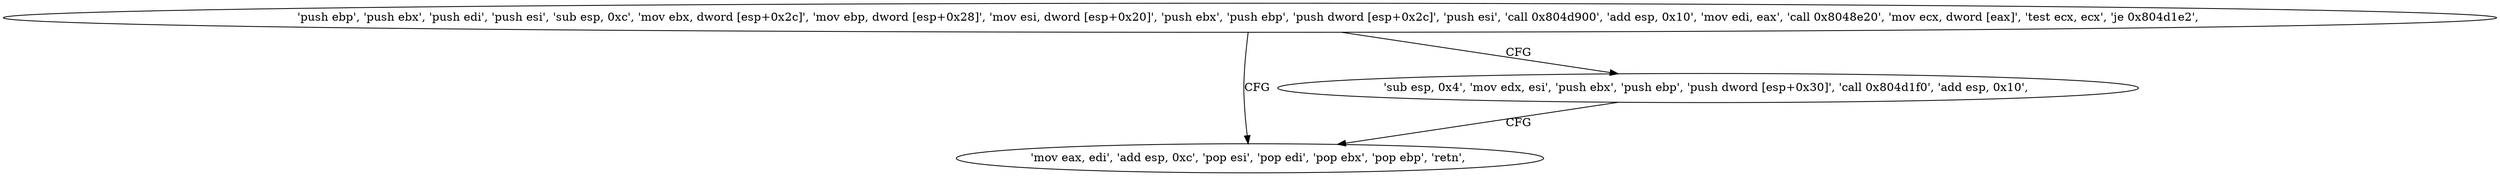 digraph "func" {
"134533536" [label = "'push ebp', 'push ebx', 'push edi', 'push esi', 'sub esp, 0xc', 'mov ebx, dword [esp+0x2c]', 'mov ebp, dword [esp+0x28]', 'mov esi, dword [esp+0x20]', 'push ebx', 'push ebp', 'push dword [esp+0x2c]', 'push esi', 'call 0x804d900', 'add esp, 0x10', 'mov edi, eax', 'call 0x8048e20', 'mov ecx, dword [eax]', 'test ecx, ecx', 'je 0x804d1e2', " ]
"134533602" [label = "'mov eax, edi', 'add esp, 0xc', 'pop esi', 'pop edi', 'pop ebx', 'pop ebp', 'retn', " ]
"134533583" [label = "'sub esp, 0x4', 'mov edx, esi', 'push ebx', 'push ebp', 'push dword [esp+0x30]', 'call 0x804d1f0', 'add esp, 0x10', " ]
"134533536" -> "134533602" [ label = "CFG" ]
"134533536" -> "134533583" [ label = "CFG" ]
"134533583" -> "134533602" [ label = "CFG" ]
}
